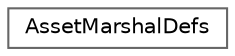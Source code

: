 digraph "Graphical Class Hierarchy"
{
 // INTERACTIVE_SVG=YES
 // LATEX_PDF_SIZE
  bgcolor="transparent";
  edge [fontname=Helvetica,fontsize=10,labelfontname=Helvetica,labelfontsize=10];
  node [fontname=Helvetica,fontsize=10,shape=box,height=0.2,width=0.4];
  rankdir="LR";
  Node0 [id="Node000000",label="AssetMarshalDefs",height=0.2,width=0.4,color="grey40", fillcolor="white", style="filled",URL="$d5/d04/structAssetMarshalDefs.html",tooltip=" "];
}
